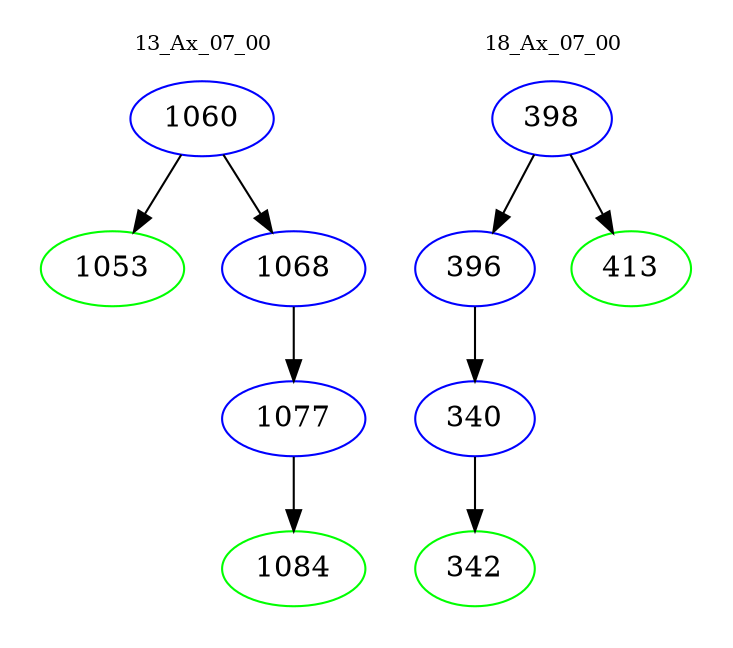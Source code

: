 digraph{
subgraph cluster_0 {
color = white
label = "13_Ax_07_00";
fontsize=10;
T0_1060 [label="1060", color="blue"]
T0_1060 -> T0_1053 [color="black"]
T0_1053 [label="1053", color="green"]
T0_1060 -> T0_1068 [color="black"]
T0_1068 [label="1068", color="blue"]
T0_1068 -> T0_1077 [color="black"]
T0_1077 [label="1077", color="blue"]
T0_1077 -> T0_1084 [color="black"]
T0_1084 [label="1084", color="green"]
}
subgraph cluster_1 {
color = white
label = "18_Ax_07_00";
fontsize=10;
T1_398 [label="398", color="blue"]
T1_398 -> T1_396 [color="black"]
T1_396 [label="396", color="blue"]
T1_396 -> T1_340 [color="black"]
T1_340 [label="340", color="blue"]
T1_340 -> T1_342 [color="black"]
T1_342 [label="342", color="green"]
T1_398 -> T1_413 [color="black"]
T1_413 [label="413", color="green"]
}
}
